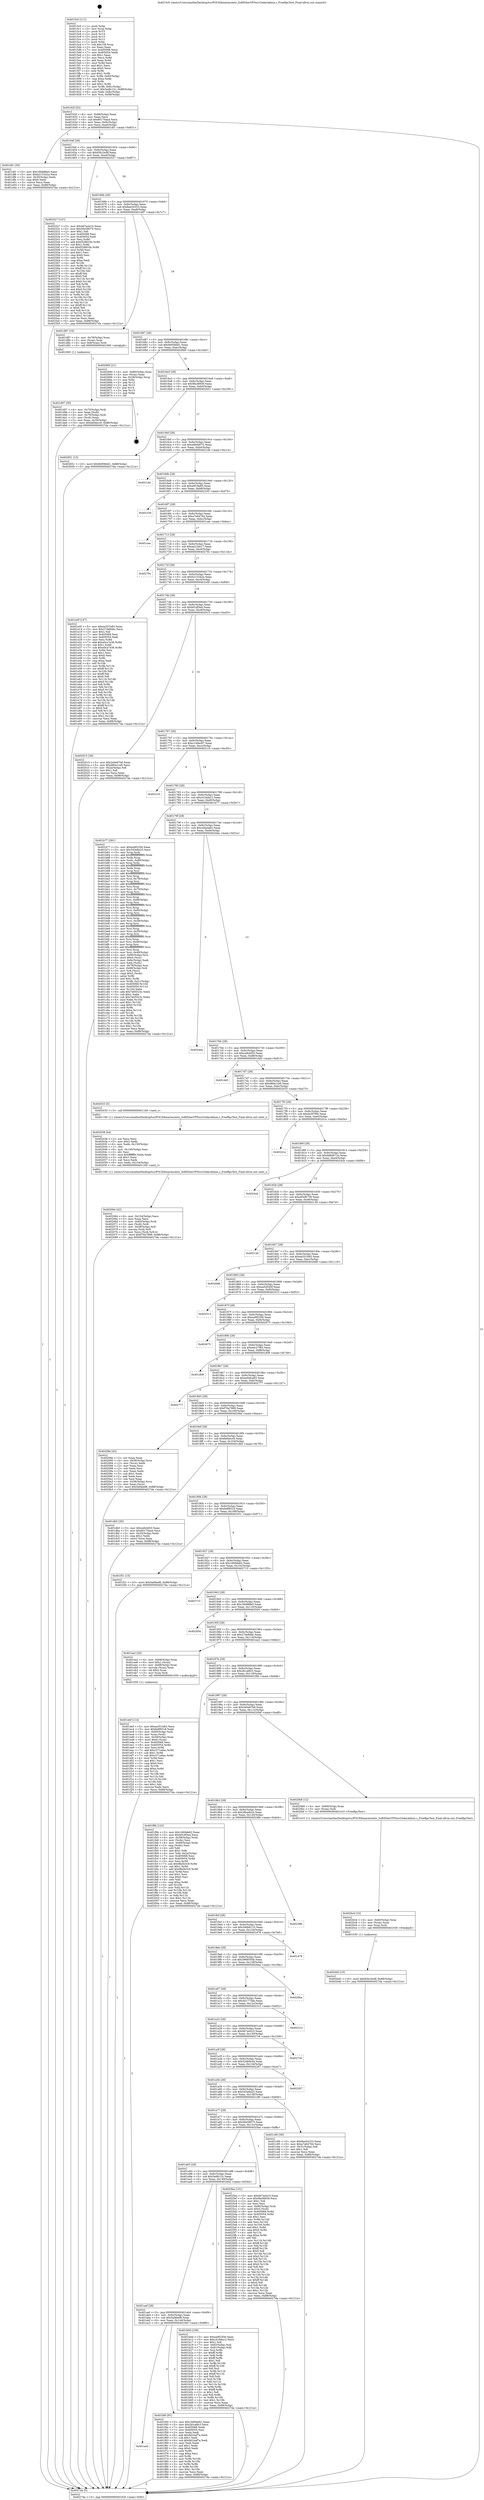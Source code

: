digraph "0x4015c0" {
  label = "0x4015c0 (/mnt/c/Users/mathe/Desktop/tcc/POCII/binaries/extr_SoftEtherVPNsrcCedarAdmin.c_FreeRpcTest_Final-ollvm.out::main(0))"
  labelloc = "t"
  node[shape=record]

  Entry [label="",width=0.3,height=0.3,shape=circle,fillcolor=black,style=filled]
  "0x40162f" [label="{
     0x40162f [32]\l
     | [instrs]\l
     &nbsp;&nbsp;0x40162f \<+6\>: mov -0x88(%rbp),%eax\l
     &nbsp;&nbsp;0x401635 \<+2\>: mov %eax,%ecx\l
     &nbsp;&nbsp;0x401637 \<+6\>: sub $0x80170aa4,%ecx\l
     &nbsp;&nbsp;0x40163d \<+6\>: mov %eax,-0x9c(%rbp)\l
     &nbsp;&nbsp;0x401643 \<+6\>: mov %ecx,-0xa0(%rbp)\l
     &nbsp;&nbsp;0x401649 \<+6\>: je 0000000000401df1 \<main+0x831\>\l
  }"]
  "0x401df1" [label="{
     0x401df1 [30]\l
     | [instrs]\l
     &nbsp;&nbsp;0x401df1 \<+5\>: mov $0x16b988e5,%eax\l
     &nbsp;&nbsp;0x401df6 \<+5\>: mov $0xb215342a,%ecx\l
     &nbsp;&nbsp;0x401dfb \<+3\>: mov -0x30(%rbp),%edx\l
     &nbsp;&nbsp;0x401dfe \<+3\>: cmp $0x0,%edx\l
     &nbsp;&nbsp;0x401e01 \<+3\>: cmove %ecx,%eax\l
     &nbsp;&nbsp;0x401e04 \<+6\>: mov %eax,-0x88(%rbp)\l
     &nbsp;&nbsp;0x401e0a \<+5\>: jmp 00000000004027da \<main+0x121a\>\l
  }"]
  "0x40164f" [label="{
     0x40164f [28]\l
     | [instrs]\l
     &nbsp;&nbsp;0x40164f \<+5\>: jmp 0000000000401654 \<main+0x94\>\l
     &nbsp;&nbsp;0x401654 \<+6\>: mov -0x9c(%rbp),%eax\l
     &nbsp;&nbsp;0x40165a \<+5\>: sub $0x83b1bc8f,%eax\l
     &nbsp;&nbsp;0x40165f \<+6\>: mov %eax,-0xa4(%rbp)\l
     &nbsp;&nbsp;0x401665 \<+6\>: je 0000000000402527 \<main+0xf67\>\l
  }"]
  Exit [label="",width=0.3,height=0.3,shape=circle,fillcolor=black,style=filled,peripheries=2]
  "0x402527" [label="{
     0x402527 [147]\l
     | [instrs]\l
     &nbsp;&nbsp;0x402527 \<+5\>: mov $0x467a4410,%eax\l
     &nbsp;&nbsp;0x40252c \<+5\>: mov $0x56e58075,%ecx\l
     &nbsp;&nbsp;0x402531 \<+2\>: mov $0x1,%dl\l
     &nbsp;&nbsp;0x402533 \<+7\>: mov 0x405068,%esi\l
     &nbsp;&nbsp;0x40253a \<+7\>: mov 0x405054,%edi\l
     &nbsp;&nbsp;0x402541 \<+3\>: mov %esi,%r8d\l
     &nbsp;&nbsp;0x402544 \<+7\>: add $0xf328833b,%r8d\l
     &nbsp;&nbsp;0x40254b \<+4\>: sub $0x1,%r8d\l
     &nbsp;&nbsp;0x40254f \<+7\>: sub $0xf328833b,%r8d\l
     &nbsp;&nbsp;0x402556 \<+4\>: imul %r8d,%esi\l
     &nbsp;&nbsp;0x40255a \<+3\>: and $0x1,%esi\l
     &nbsp;&nbsp;0x40255d \<+3\>: cmp $0x0,%esi\l
     &nbsp;&nbsp;0x402560 \<+4\>: sete %r9b\l
     &nbsp;&nbsp;0x402564 \<+3\>: cmp $0xa,%edi\l
     &nbsp;&nbsp;0x402567 \<+4\>: setl %r10b\l
     &nbsp;&nbsp;0x40256b \<+3\>: mov %r9b,%r11b\l
     &nbsp;&nbsp;0x40256e \<+4\>: xor $0xff,%r11b\l
     &nbsp;&nbsp;0x402572 \<+3\>: mov %r10b,%bl\l
     &nbsp;&nbsp;0x402575 \<+3\>: xor $0xff,%bl\l
     &nbsp;&nbsp;0x402578 \<+3\>: xor $0x0,%dl\l
     &nbsp;&nbsp;0x40257b \<+3\>: mov %r11b,%r14b\l
     &nbsp;&nbsp;0x40257e \<+4\>: and $0x0,%r14b\l
     &nbsp;&nbsp;0x402582 \<+3\>: and %dl,%r9b\l
     &nbsp;&nbsp;0x402585 \<+3\>: mov %bl,%r15b\l
     &nbsp;&nbsp;0x402588 \<+4\>: and $0x0,%r15b\l
     &nbsp;&nbsp;0x40258c \<+3\>: and %dl,%r10b\l
     &nbsp;&nbsp;0x40258f \<+3\>: or %r9b,%r14b\l
     &nbsp;&nbsp;0x402592 \<+3\>: or %r10b,%r15b\l
     &nbsp;&nbsp;0x402595 \<+3\>: xor %r15b,%r14b\l
     &nbsp;&nbsp;0x402598 \<+3\>: or %bl,%r11b\l
     &nbsp;&nbsp;0x40259b \<+4\>: xor $0xff,%r11b\l
     &nbsp;&nbsp;0x40259f \<+3\>: or $0x0,%dl\l
     &nbsp;&nbsp;0x4025a2 \<+3\>: and %dl,%r11b\l
     &nbsp;&nbsp;0x4025a5 \<+3\>: or %r11b,%r14b\l
     &nbsp;&nbsp;0x4025a8 \<+4\>: test $0x1,%r14b\l
     &nbsp;&nbsp;0x4025ac \<+3\>: cmovne %ecx,%eax\l
     &nbsp;&nbsp;0x4025af \<+6\>: mov %eax,-0x88(%rbp)\l
     &nbsp;&nbsp;0x4025b5 \<+5\>: jmp 00000000004027da \<main+0x121a\>\l
  }"]
  "0x40166b" [label="{
     0x40166b [28]\l
     | [instrs]\l
     &nbsp;&nbsp;0x40166b \<+5\>: jmp 0000000000401670 \<main+0xb0\>\l
     &nbsp;&nbsp;0x401670 \<+6\>: mov -0x9c(%rbp),%eax\l
     &nbsp;&nbsp;0x401676 \<+5\>: sub $0x8ae54333,%eax\l
     &nbsp;&nbsp;0x40167b \<+6\>: mov %eax,-0xa8(%rbp)\l
     &nbsp;&nbsp;0x401681 \<+6\>: je 0000000000401d87 \<main+0x7c7\>\l
  }"]
  "0x4020d3" [label="{
     0x4020d3 [15]\l
     | [instrs]\l
     &nbsp;&nbsp;0x4020d3 \<+10\>: movl $0x83b1bc8f,-0x88(%rbp)\l
     &nbsp;&nbsp;0x4020dd \<+5\>: jmp 00000000004027da \<main+0x121a\>\l
  }"]
  "0x401d87" [label="{
     0x401d87 [16]\l
     | [instrs]\l
     &nbsp;&nbsp;0x401d87 \<+4\>: mov -0x78(%rbp),%rax\l
     &nbsp;&nbsp;0x401d8b \<+3\>: mov (%rax),%rax\l
     &nbsp;&nbsp;0x401d8e \<+4\>: mov 0x8(%rax),%rdi\l
     &nbsp;&nbsp;0x401d92 \<+5\>: call 0000000000401060 \<atoi@plt\>\l
     | [calls]\l
     &nbsp;&nbsp;0x401060 \{1\} (unknown)\l
  }"]
  "0x401687" [label="{
     0x401687 [28]\l
     | [instrs]\l
     &nbsp;&nbsp;0x401687 \<+5\>: jmp 000000000040168c \<main+0xcc\>\l
     &nbsp;&nbsp;0x40168c \<+6\>: mov -0x9c(%rbp),%eax\l
     &nbsp;&nbsp;0x401692 \<+5\>: sub $0x9e958dd1,%eax\l
     &nbsp;&nbsp;0x401697 \<+6\>: mov %eax,-0xac(%rbp)\l
     &nbsp;&nbsp;0x40169d \<+6\>: je 0000000000402660 \<main+0x10a0\>\l
  }"]
  "0x4020c4" [label="{
     0x4020c4 [15]\l
     | [instrs]\l
     &nbsp;&nbsp;0x4020c4 \<+4\>: mov -0x60(%rbp),%rax\l
     &nbsp;&nbsp;0x4020c8 \<+3\>: mov (%rax),%rax\l
     &nbsp;&nbsp;0x4020cb \<+3\>: mov %rax,%rdi\l
     &nbsp;&nbsp;0x4020ce \<+5\>: call 0000000000401030 \<free@plt\>\l
     | [calls]\l
     &nbsp;&nbsp;0x401030 \{1\} (unknown)\l
  }"]
  "0x402660" [label="{
     0x402660 [21]\l
     | [instrs]\l
     &nbsp;&nbsp;0x402660 \<+4\>: mov -0x80(%rbp),%rax\l
     &nbsp;&nbsp;0x402664 \<+2\>: mov (%rax),%eax\l
     &nbsp;&nbsp;0x402666 \<+4\>: lea -0x28(%rbp),%rsp\l
     &nbsp;&nbsp;0x40266a \<+1\>: pop %rbx\l
     &nbsp;&nbsp;0x40266b \<+2\>: pop %r12\l
     &nbsp;&nbsp;0x40266d \<+2\>: pop %r13\l
     &nbsp;&nbsp;0x40266f \<+2\>: pop %r14\l
     &nbsp;&nbsp;0x402671 \<+2\>: pop %r15\l
     &nbsp;&nbsp;0x402673 \<+1\>: pop %rbp\l
     &nbsp;&nbsp;0x402674 \<+1\>: ret\l
  }"]
  "0x4016a3" [label="{
     0x4016a3 [28]\l
     | [instrs]\l
     &nbsp;&nbsp;0x4016a3 \<+5\>: jmp 00000000004016a8 \<main+0xe8\>\l
     &nbsp;&nbsp;0x4016a8 \<+6\>: mov -0x9c(%rbp),%eax\l
     &nbsp;&nbsp;0x4016ae \<+5\>: sub $0x9fa38939,%eax\l
     &nbsp;&nbsp;0x4016b3 \<+6\>: mov %eax,-0xb0(%rbp)\l
     &nbsp;&nbsp;0x4016b9 \<+6\>: je 0000000000402651 \<main+0x1091\>\l
  }"]
  "0x402064" [label="{
     0x402064 [42]\l
     | [instrs]\l
     &nbsp;&nbsp;0x402064 \<+6\>: mov -0x154(%rbp),%ecx\l
     &nbsp;&nbsp;0x40206a \<+3\>: imul %eax,%ecx\l
     &nbsp;&nbsp;0x40206d \<+4\>: mov -0x60(%rbp),%rdi\l
     &nbsp;&nbsp;0x402071 \<+3\>: mov (%rdi),%rdi\l
     &nbsp;&nbsp;0x402074 \<+4\>: mov -0x58(%rbp),%r8\l
     &nbsp;&nbsp;0x402078 \<+3\>: movslq (%r8),%r8\l
     &nbsp;&nbsp;0x40207b \<+4\>: mov %ecx,(%rdi,%r8,4)\l
     &nbsp;&nbsp;0x40207f \<+10\>: movl $0xf76a7999,-0x88(%rbp)\l
     &nbsp;&nbsp;0x402089 \<+5\>: jmp 00000000004027da \<main+0x121a\>\l
  }"]
  "0x402651" [label="{
     0x402651 [15]\l
     | [instrs]\l
     &nbsp;&nbsp;0x402651 \<+10\>: movl $0x9e958dd1,-0x88(%rbp)\l
     &nbsp;&nbsp;0x40265b \<+5\>: jmp 00000000004027da \<main+0x121a\>\l
  }"]
  "0x4016bf" [label="{
     0x4016bf [28]\l
     | [instrs]\l
     &nbsp;&nbsp;0x4016bf \<+5\>: jmp 00000000004016c4 \<main+0x104\>\l
     &nbsp;&nbsp;0x4016c4 \<+6\>: mov -0x9c(%rbp),%eax\l
     &nbsp;&nbsp;0x4016ca \<+5\>: sub $0xa6b6d075,%eax\l
     &nbsp;&nbsp;0x4016cf \<+6\>: mov %eax,-0xb4(%rbp)\l
     &nbsp;&nbsp;0x4016d5 \<+6\>: je 00000000004021d4 \<main+0xc14\>\l
  }"]
  "0x402038" [label="{
     0x402038 [44]\l
     | [instrs]\l
     &nbsp;&nbsp;0x402038 \<+2\>: xor %ecx,%ecx\l
     &nbsp;&nbsp;0x40203a \<+5\>: mov $0x2,%edx\l
     &nbsp;&nbsp;0x40203f \<+6\>: mov %edx,-0x150(%rbp)\l
     &nbsp;&nbsp;0x402045 \<+1\>: cltd\l
     &nbsp;&nbsp;0x402046 \<+6\>: mov -0x150(%rbp),%esi\l
     &nbsp;&nbsp;0x40204c \<+2\>: idiv %esi\l
     &nbsp;&nbsp;0x40204e \<+6\>: imul $0xfffffffe,%edx,%edx\l
     &nbsp;&nbsp;0x402054 \<+3\>: sub $0x1,%ecx\l
     &nbsp;&nbsp;0x402057 \<+2\>: sub %ecx,%edx\l
     &nbsp;&nbsp;0x402059 \<+6\>: mov %edx,-0x154(%rbp)\l
     &nbsp;&nbsp;0x40205f \<+5\>: call 0000000000401160 \<next_i\>\l
     | [calls]\l
     &nbsp;&nbsp;0x401160 \{1\} (/mnt/c/Users/mathe/Desktop/tcc/POCII/binaries/extr_SoftEtherVPNsrcCedarAdmin.c_FreeRpcTest_Final-ollvm.out::next_i)\l
  }"]
  "0x4021d4" [label="{
     0x4021d4\l
  }", style=dashed]
  "0x4016db" [label="{
     0x4016db [28]\l
     | [instrs]\l
     &nbsp;&nbsp;0x4016db \<+5\>: jmp 00000000004016e0 \<main+0x120\>\l
     &nbsp;&nbsp;0x4016e0 \<+6\>: mov -0x9c(%rbp),%eax\l
     &nbsp;&nbsp;0x4016e6 \<+5\>: sub $0xa6f18a85,%eax\l
     &nbsp;&nbsp;0x4016eb \<+6\>: mov %eax,-0xb8(%rbp)\l
     &nbsp;&nbsp;0x4016f1 \<+6\>: je 0000000000402330 \<main+0xd70\>\l
  }"]
  "0x401acb" [label="{
     0x401acb\l
  }", style=dashed]
  "0x402330" [label="{
     0x402330\l
  }", style=dashed]
  "0x4016f7" [label="{
     0x4016f7 [28]\l
     | [instrs]\l
     &nbsp;&nbsp;0x4016f7 \<+5\>: jmp 00000000004016fc \<main+0x13c\>\l
     &nbsp;&nbsp;0x4016fc \<+6\>: mov -0x9c(%rbp),%eax\l
     &nbsp;&nbsp;0x401702 \<+5\>: sub $0xa7e64764,%eax\l
     &nbsp;&nbsp;0x401707 \<+6\>: mov %eax,-0xbc(%rbp)\l
     &nbsp;&nbsp;0x40170d \<+6\>: je 0000000000401cae \<main+0x6ee\>\l
  }"]
  "0x401f40" [label="{
     0x401f40 [91]\l
     | [instrs]\l
     &nbsp;&nbsp;0x401f40 \<+5\>: mov $0x1669de62,%eax\l
     &nbsp;&nbsp;0x401f45 \<+5\>: mov $0x281a6fc3,%ecx\l
     &nbsp;&nbsp;0x401f4a \<+7\>: mov 0x405068,%edx\l
     &nbsp;&nbsp;0x401f51 \<+7\>: mov 0x405054,%esi\l
     &nbsp;&nbsp;0x401f58 \<+2\>: mov %edx,%edi\l
     &nbsp;&nbsp;0x401f5a \<+6\>: add $0x8d1baf7a,%edi\l
     &nbsp;&nbsp;0x401f60 \<+3\>: sub $0x1,%edi\l
     &nbsp;&nbsp;0x401f63 \<+6\>: sub $0x8d1baf7a,%edi\l
     &nbsp;&nbsp;0x401f69 \<+3\>: imul %edi,%edx\l
     &nbsp;&nbsp;0x401f6c \<+3\>: and $0x1,%edx\l
     &nbsp;&nbsp;0x401f6f \<+3\>: cmp $0x0,%edx\l
     &nbsp;&nbsp;0x401f72 \<+4\>: sete %r8b\l
     &nbsp;&nbsp;0x401f76 \<+3\>: cmp $0xa,%esi\l
     &nbsp;&nbsp;0x401f79 \<+4\>: setl %r9b\l
     &nbsp;&nbsp;0x401f7d \<+3\>: mov %r8b,%r10b\l
     &nbsp;&nbsp;0x401f80 \<+3\>: and %r9b,%r10b\l
     &nbsp;&nbsp;0x401f83 \<+3\>: xor %r9b,%r8b\l
     &nbsp;&nbsp;0x401f86 \<+3\>: or %r8b,%r10b\l
     &nbsp;&nbsp;0x401f89 \<+4\>: test $0x1,%r10b\l
     &nbsp;&nbsp;0x401f8d \<+3\>: cmovne %ecx,%eax\l
     &nbsp;&nbsp;0x401f90 \<+6\>: mov %eax,-0x88(%rbp)\l
     &nbsp;&nbsp;0x401f96 \<+5\>: jmp 00000000004027da \<main+0x121a\>\l
  }"]
  "0x401cae" [label="{
     0x401cae\l
  }", style=dashed]
  "0x401713" [label="{
     0x401713 [28]\l
     | [instrs]\l
     &nbsp;&nbsp;0x401713 \<+5\>: jmp 0000000000401718 \<main+0x158\>\l
     &nbsp;&nbsp;0x401718 \<+6\>: mov -0x9c(%rbp),%eax\l
     &nbsp;&nbsp;0x40171e \<+5\>: sub $0xaa21bb17,%eax\l
     &nbsp;&nbsp;0x401723 \<+6\>: mov %eax,-0xc0(%rbp)\l
     &nbsp;&nbsp;0x401729 \<+6\>: je 000000000040279c \<main+0x11dc\>\l
  }"]
  "0x401ebf" [label="{
     0x401ebf [114]\l
     | [instrs]\l
     &nbsp;&nbsp;0x401ebf \<+5\>: mov $0xea351b83,%ecx\l
     &nbsp;&nbsp;0x401ec4 \<+5\>: mov $0xfa9f9318,%edx\l
     &nbsp;&nbsp;0x401ec9 \<+4\>: mov -0x60(%rbp),%rdi\l
     &nbsp;&nbsp;0x401ecd \<+3\>: mov %rax,(%rdi)\l
     &nbsp;&nbsp;0x401ed0 \<+4\>: mov -0x58(%rbp),%rax\l
     &nbsp;&nbsp;0x401ed4 \<+6\>: movl $0x0,(%rax)\l
     &nbsp;&nbsp;0x401eda \<+7\>: mov 0x405068,%esi\l
     &nbsp;&nbsp;0x401ee1 \<+8\>: mov 0x405054,%r8d\l
     &nbsp;&nbsp;0x401ee9 \<+3\>: mov %esi,%r9d\l
     &nbsp;&nbsp;0x401eec \<+7\>: add $0xc371a6ac,%r9d\l
     &nbsp;&nbsp;0x401ef3 \<+4\>: sub $0x1,%r9d\l
     &nbsp;&nbsp;0x401ef7 \<+7\>: sub $0xc371a6ac,%r9d\l
     &nbsp;&nbsp;0x401efe \<+4\>: imul %r9d,%esi\l
     &nbsp;&nbsp;0x401f02 \<+3\>: and $0x1,%esi\l
     &nbsp;&nbsp;0x401f05 \<+3\>: cmp $0x0,%esi\l
     &nbsp;&nbsp;0x401f08 \<+4\>: sete %r10b\l
     &nbsp;&nbsp;0x401f0c \<+4\>: cmp $0xa,%r8d\l
     &nbsp;&nbsp;0x401f10 \<+4\>: setl %r11b\l
     &nbsp;&nbsp;0x401f14 \<+3\>: mov %r10b,%bl\l
     &nbsp;&nbsp;0x401f17 \<+3\>: and %r11b,%bl\l
     &nbsp;&nbsp;0x401f1a \<+3\>: xor %r11b,%r10b\l
     &nbsp;&nbsp;0x401f1d \<+3\>: or %r10b,%bl\l
     &nbsp;&nbsp;0x401f20 \<+3\>: test $0x1,%bl\l
     &nbsp;&nbsp;0x401f23 \<+3\>: cmovne %edx,%ecx\l
     &nbsp;&nbsp;0x401f26 \<+6\>: mov %ecx,-0x88(%rbp)\l
     &nbsp;&nbsp;0x401f2c \<+5\>: jmp 00000000004027da \<main+0x121a\>\l
  }"]
  "0x40279c" [label="{
     0x40279c\l
  }", style=dashed]
  "0x40172f" [label="{
     0x40172f [28]\l
     | [instrs]\l
     &nbsp;&nbsp;0x40172f \<+5\>: jmp 0000000000401734 \<main+0x174\>\l
     &nbsp;&nbsp;0x401734 \<+6\>: mov -0x9c(%rbp),%eax\l
     &nbsp;&nbsp;0x40173a \<+5\>: sub $0xb215342a,%eax\l
     &nbsp;&nbsp;0x40173f \<+6\>: mov %eax,-0xc4(%rbp)\l
     &nbsp;&nbsp;0x401745 \<+6\>: je 0000000000401e0f \<main+0x84f\>\l
  }"]
  "0x401d97" [label="{
     0x401d97 [30]\l
     | [instrs]\l
     &nbsp;&nbsp;0x401d97 \<+4\>: mov -0x70(%rbp),%rdi\l
     &nbsp;&nbsp;0x401d9b \<+2\>: mov %eax,(%rdi)\l
     &nbsp;&nbsp;0x401d9d \<+4\>: mov -0x70(%rbp),%rdi\l
     &nbsp;&nbsp;0x401da1 \<+2\>: mov (%rdi),%eax\l
     &nbsp;&nbsp;0x401da3 \<+3\>: mov %eax,-0x30(%rbp)\l
     &nbsp;&nbsp;0x401da6 \<+10\>: movl $0xfa0becc9,-0x88(%rbp)\l
     &nbsp;&nbsp;0x401db0 \<+5\>: jmp 00000000004027da \<main+0x121a\>\l
  }"]
  "0x401e0f" [label="{
     0x401e0f [147]\l
     | [instrs]\l
     &nbsp;&nbsp;0x401e0f \<+5\>: mov $0xea351b83,%eax\l
     &nbsp;&nbsp;0x401e14 \<+5\>: mov $0x27de8ddc,%ecx\l
     &nbsp;&nbsp;0x401e19 \<+2\>: mov $0x1,%dl\l
     &nbsp;&nbsp;0x401e1b \<+7\>: mov 0x405068,%esi\l
     &nbsp;&nbsp;0x401e22 \<+7\>: mov 0x405054,%edi\l
     &nbsp;&nbsp;0x401e29 \<+3\>: mov %esi,%r8d\l
     &nbsp;&nbsp;0x401e2c \<+7\>: add $0xe0ca7e36,%r8d\l
     &nbsp;&nbsp;0x401e33 \<+4\>: sub $0x1,%r8d\l
     &nbsp;&nbsp;0x401e37 \<+7\>: sub $0xe0ca7e36,%r8d\l
     &nbsp;&nbsp;0x401e3e \<+4\>: imul %r8d,%esi\l
     &nbsp;&nbsp;0x401e42 \<+3\>: and $0x1,%esi\l
     &nbsp;&nbsp;0x401e45 \<+3\>: cmp $0x0,%esi\l
     &nbsp;&nbsp;0x401e48 \<+4\>: sete %r9b\l
     &nbsp;&nbsp;0x401e4c \<+3\>: cmp $0xa,%edi\l
     &nbsp;&nbsp;0x401e4f \<+4\>: setl %r10b\l
     &nbsp;&nbsp;0x401e53 \<+3\>: mov %r9b,%r11b\l
     &nbsp;&nbsp;0x401e56 \<+4\>: xor $0xff,%r11b\l
     &nbsp;&nbsp;0x401e5a \<+3\>: mov %r10b,%bl\l
     &nbsp;&nbsp;0x401e5d \<+3\>: xor $0xff,%bl\l
     &nbsp;&nbsp;0x401e60 \<+3\>: xor $0x0,%dl\l
     &nbsp;&nbsp;0x401e63 \<+3\>: mov %r11b,%r14b\l
     &nbsp;&nbsp;0x401e66 \<+4\>: and $0x0,%r14b\l
     &nbsp;&nbsp;0x401e6a \<+3\>: and %dl,%r9b\l
     &nbsp;&nbsp;0x401e6d \<+3\>: mov %bl,%r15b\l
     &nbsp;&nbsp;0x401e70 \<+4\>: and $0x0,%r15b\l
     &nbsp;&nbsp;0x401e74 \<+3\>: and %dl,%r10b\l
     &nbsp;&nbsp;0x401e77 \<+3\>: or %r9b,%r14b\l
     &nbsp;&nbsp;0x401e7a \<+3\>: or %r10b,%r15b\l
     &nbsp;&nbsp;0x401e7d \<+3\>: xor %r15b,%r14b\l
     &nbsp;&nbsp;0x401e80 \<+3\>: or %bl,%r11b\l
     &nbsp;&nbsp;0x401e83 \<+4\>: xor $0xff,%r11b\l
     &nbsp;&nbsp;0x401e87 \<+3\>: or $0x0,%dl\l
     &nbsp;&nbsp;0x401e8a \<+3\>: and %dl,%r11b\l
     &nbsp;&nbsp;0x401e8d \<+3\>: or %r11b,%r14b\l
     &nbsp;&nbsp;0x401e90 \<+4\>: test $0x1,%r14b\l
     &nbsp;&nbsp;0x401e94 \<+3\>: cmovne %ecx,%eax\l
     &nbsp;&nbsp;0x401e97 \<+6\>: mov %eax,-0x88(%rbp)\l
     &nbsp;&nbsp;0x401e9d \<+5\>: jmp 00000000004027da \<main+0x121a\>\l
  }"]
  "0x40174b" [label="{
     0x40174b [28]\l
     | [instrs]\l
     &nbsp;&nbsp;0x40174b \<+5\>: jmp 0000000000401750 \<main+0x190\>\l
     &nbsp;&nbsp;0x401750 \<+6\>: mov -0x9c(%rbp),%eax\l
     &nbsp;&nbsp;0x401756 \<+5\>: sub $0xbf1df3e4,%eax\l
     &nbsp;&nbsp;0x40175b \<+6\>: mov %eax,-0xc8(%rbp)\l
     &nbsp;&nbsp;0x401761 \<+6\>: je 0000000000402015 \<main+0xa55\>\l
  }"]
  "0x4015c0" [label="{
     0x4015c0 [111]\l
     | [instrs]\l
     &nbsp;&nbsp;0x4015c0 \<+1\>: push %rbp\l
     &nbsp;&nbsp;0x4015c1 \<+3\>: mov %rsp,%rbp\l
     &nbsp;&nbsp;0x4015c4 \<+2\>: push %r15\l
     &nbsp;&nbsp;0x4015c6 \<+2\>: push %r14\l
     &nbsp;&nbsp;0x4015c8 \<+2\>: push %r13\l
     &nbsp;&nbsp;0x4015ca \<+2\>: push %r12\l
     &nbsp;&nbsp;0x4015cc \<+1\>: push %rbx\l
     &nbsp;&nbsp;0x4015cd \<+7\>: sub $0x158,%rsp\l
     &nbsp;&nbsp;0x4015d4 \<+2\>: xor %eax,%eax\l
     &nbsp;&nbsp;0x4015d6 \<+7\>: mov 0x405068,%ecx\l
     &nbsp;&nbsp;0x4015dd \<+7\>: mov 0x405054,%edx\l
     &nbsp;&nbsp;0x4015e4 \<+3\>: sub $0x1,%eax\l
     &nbsp;&nbsp;0x4015e7 \<+3\>: mov %ecx,%r8d\l
     &nbsp;&nbsp;0x4015ea \<+3\>: add %eax,%r8d\l
     &nbsp;&nbsp;0x4015ed \<+4\>: imul %r8d,%ecx\l
     &nbsp;&nbsp;0x4015f1 \<+3\>: and $0x1,%ecx\l
     &nbsp;&nbsp;0x4015f4 \<+3\>: cmp $0x0,%ecx\l
     &nbsp;&nbsp;0x4015f7 \<+4\>: sete %r9b\l
     &nbsp;&nbsp;0x4015fb \<+4\>: and $0x1,%r9b\l
     &nbsp;&nbsp;0x4015ff \<+7\>: mov %r9b,-0x82(%rbp)\l
     &nbsp;&nbsp;0x401606 \<+3\>: cmp $0xa,%edx\l
     &nbsp;&nbsp;0x401609 \<+4\>: setl %r9b\l
     &nbsp;&nbsp;0x40160d \<+4\>: and $0x1,%r9b\l
     &nbsp;&nbsp;0x401611 \<+7\>: mov %r9b,-0x81(%rbp)\l
     &nbsp;&nbsp;0x401618 \<+10\>: movl $0x5adfc12c,-0x88(%rbp)\l
     &nbsp;&nbsp;0x401622 \<+6\>: mov %edi,-0x8c(%rbp)\l
     &nbsp;&nbsp;0x401628 \<+7\>: mov %rsi,-0x98(%rbp)\l
  }"]
  "0x402015" [label="{
     0x402015 [30]\l
     | [instrs]\l
     &nbsp;&nbsp;0x402015 \<+5\>: mov $0x2e0e67b6,%eax\l
     &nbsp;&nbsp;0x40201a \<+5\>: mov $0xd80a1ce6,%ecx\l
     &nbsp;&nbsp;0x40201f \<+3\>: mov -0x2a(%rbp),%dl\l
     &nbsp;&nbsp;0x402022 \<+3\>: test $0x1,%dl\l
     &nbsp;&nbsp;0x402025 \<+3\>: cmovne %ecx,%eax\l
     &nbsp;&nbsp;0x402028 \<+6\>: mov %eax,-0x88(%rbp)\l
     &nbsp;&nbsp;0x40202e \<+5\>: jmp 00000000004027da \<main+0x121a\>\l
  }"]
  "0x401767" [label="{
     0x401767 [28]\l
     | [instrs]\l
     &nbsp;&nbsp;0x401767 \<+5\>: jmp 000000000040176c \<main+0x1ac\>\l
     &nbsp;&nbsp;0x40176c \<+6\>: mov -0x9c(%rbp),%eax\l
     &nbsp;&nbsp;0x401772 \<+5\>: sub $0xc149ec87,%eax\l
     &nbsp;&nbsp;0x401777 \<+6\>: mov %eax,-0xcc(%rbp)\l
     &nbsp;&nbsp;0x40177d \<+6\>: je 00000000004021c5 \<main+0xc05\>\l
  }"]
  "0x4027da" [label="{
     0x4027da [5]\l
     | [instrs]\l
     &nbsp;&nbsp;0x4027da \<+5\>: jmp 000000000040162f \<main+0x6f\>\l
  }"]
  "0x4021c5" [label="{
     0x4021c5\l
  }", style=dashed]
  "0x401783" [label="{
     0x401783 [28]\l
     | [instrs]\l
     &nbsp;&nbsp;0x401783 \<+5\>: jmp 0000000000401788 \<main+0x1c8\>\l
     &nbsp;&nbsp;0x401788 \<+6\>: mov -0x9c(%rbp),%eax\l
     &nbsp;&nbsp;0x40178e \<+5\>: sub $0xc416da12,%eax\l
     &nbsp;&nbsp;0x401793 \<+6\>: mov %eax,-0xd0(%rbp)\l
     &nbsp;&nbsp;0x401799 \<+6\>: je 0000000000401b77 \<main+0x5b7\>\l
  }"]
  "0x401aaf" [label="{
     0x401aaf [28]\l
     | [instrs]\l
     &nbsp;&nbsp;0x401aaf \<+5\>: jmp 0000000000401ab4 \<main+0x4f4\>\l
     &nbsp;&nbsp;0x401ab4 \<+6\>: mov -0x9c(%rbp),%eax\l
     &nbsp;&nbsp;0x401aba \<+5\>: sub $0x5af4bef8,%eax\l
     &nbsp;&nbsp;0x401abf \<+6\>: mov %eax,-0x144(%rbp)\l
     &nbsp;&nbsp;0x401ac5 \<+6\>: je 0000000000401f40 \<main+0x980\>\l
  }"]
  "0x401b77" [label="{
     0x401b77 [281]\l
     | [instrs]\l
     &nbsp;&nbsp;0x401b77 \<+5\>: mov $0xea9f2356,%eax\l
     &nbsp;&nbsp;0x401b7c \<+5\>: mov $0x543e6a23,%ecx\l
     &nbsp;&nbsp;0x401b81 \<+3\>: mov %rsp,%rdx\l
     &nbsp;&nbsp;0x401b84 \<+4\>: add $0xfffffffffffffff0,%rdx\l
     &nbsp;&nbsp;0x401b88 \<+3\>: mov %rdx,%rsp\l
     &nbsp;&nbsp;0x401b8b \<+4\>: mov %rdx,-0x80(%rbp)\l
     &nbsp;&nbsp;0x401b8f \<+3\>: mov %rsp,%rdx\l
     &nbsp;&nbsp;0x401b92 \<+4\>: add $0xfffffffffffffff0,%rdx\l
     &nbsp;&nbsp;0x401b96 \<+3\>: mov %rdx,%rsp\l
     &nbsp;&nbsp;0x401b99 \<+3\>: mov %rsp,%rsi\l
     &nbsp;&nbsp;0x401b9c \<+4\>: add $0xfffffffffffffff0,%rsi\l
     &nbsp;&nbsp;0x401ba0 \<+3\>: mov %rsi,%rsp\l
     &nbsp;&nbsp;0x401ba3 \<+4\>: mov %rsi,-0x78(%rbp)\l
     &nbsp;&nbsp;0x401ba7 \<+3\>: mov %rsp,%rsi\l
     &nbsp;&nbsp;0x401baa \<+4\>: add $0xfffffffffffffff0,%rsi\l
     &nbsp;&nbsp;0x401bae \<+3\>: mov %rsi,%rsp\l
     &nbsp;&nbsp;0x401bb1 \<+4\>: mov %rsi,-0x70(%rbp)\l
     &nbsp;&nbsp;0x401bb5 \<+3\>: mov %rsp,%rsi\l
     &nbsp;&nbsp;0x401bb8 \<+4\>: add $0xfffffffffffffff0,%rsi\l
     &nbsp;&nbsp;0x401bbc \<+3\>: mov %rsi,%rsp\l
     &nbsp;&nbsp;0x401bbf \<+4\>: mov %rsi,-0x68(%rbp)\l
     &nbsp;&nbsp;0x401bc3 \<+3\>: mov %rsp,%rsi\l
     &nbsp;&nbsp;0x401bc6 \<+4\>: add $0xfffffffffffffff0,%rsi\l
     &nbsp;&nbsp;0x401bca \<+3\>: mov %rsi,%rsp\l
     &nbsp;&nbsp;0x401bcd \<+4\>: mov %rsi,-0x60(%rbp)\l
     &nbsp;&nbsp;0x401bd1 \<+3\>: mov %rsp,%rsi\l
     &nbsp;&nbsp;0x401bd4 \<+4\>: add $0xfffffffffffffff0,%rsi\l
     &nbsp;&nbsp;0x401bd8 \<+3\>: mov %rsi,%rsp\l
     &nbsp;&nbsp;0x401bdb \<+4\>: mov %rsi,-0x58(%rbp)\l
     &nbsp;&nbsp;0x401bdf \<+3\>: mov %rsp,%rsi\l
     &nbsp;&nbsp;0x401be2 \<+4\>: add $0xfffffffffffffff0,%rsi\l
     &nbsp;&nbsp;0x401be6 \<+3\>: mov %rsi,%rsp\l
     &nbsp;&nbsp;0x401be9 \<+4\>: mov %rsi,-0x50(%rbp)\l
     &nbsp;&nbsp;0x401bed \<+3\>: mov %rsp,%rsi\l
     &nbsp;&nbsp;0x401bf0 \<+4\>: add $0xfffffffffffffff0,%rsi\l
     &nbsp;&nbsp;0x401bf4 \<+3\>: mov %rsi,%rsp\l
     &nbsp;&nbsp;0x401bf7 \<+4\>: mov %rsi,-0x48(%rbp)\l
     &nbsp;&nbsp;0x401bfb \<+3\>: mov %rsp,%rsi\l
     &nbsp;&nbsp;0x401bfe \<+4\>: add $0xfffffffffffffff0,%rsi\l
     &nbsp;&nbsp;0x401c02 \<+3\>: mov %rsi,%rsp\l
     &nbsp;&nbsp;0x401c05 \<+4\>: mov %rsi,-0x40(%rbp)\l
     &nbsp;&nbsp;0x401c09 \<+4\>: mov -0x80(%rbp),%rsi\l
     &nbsp;&nbsp;0x401c0d \<+6\>: movl $0x0,(%rsi)\l
     &nbsp;&nbsp;0x401c13 \<+6\>: mov -0x8c(%rbp),%edi\l
     &nbsp;&nbsp;0x401c19 \<+2\>: mov %edi,(%rdx)\l
     &nbsp;&nbsp;0x401c1b \<+4\>: mov -0x78(%rbp),%rsi\l
     &nbsp;&nbsp;0x401c1f \<+7\>: mov -0x98(%rbp),%r8\l
     &nbsp;&nbsp;0x401c26 \<+3\>: mov %r8,(%rsi)\l
     &nbsp;&nbsp;0x401c29 \<+3\>: cmpl $0x2,(%rdx)\l
     &nbsp;&nbsp;0x401c2c \<+4\>: setne %r9b\l
     &nbsp;&nbsp;0x401c30 \<+4\>: and $0x1,%r9b\l
     &nbsp;&nbsp;0x401c34 \<+4\>: mov %r9b,-0x31(%rbp)\l
     &nbsp;&nbsp;0x401c38 \<+8\>: mov 0x405068,%r10d\l
     &nbsp;&nbsp;0x401c40 \<+8\>: mov 0x405054,%r11d\l
     &nbsp;&nbsp;0x401c48 \<+3\>: mov %r10d,%ebx\l
     &nbsp;&nbsp;0x401c4b \<+6\>: add $0x7e05523c,%ebx\l
     &nbsp;&nbsp;0x401c51 \<+3\>: sub $0x1,%ebx\l
     &nbsp;&nbsp;0x401c54 \<+6\>: sub $0x7e05523c,%ebx\l
     &nbsp;&nbsp;0x401c5a \<+4\>: imul %ebx,%r10d\l
     &nbsp;&nbsp;0x401c5e \<+4\>: and $0x1,%r10d\l
     &nbsp;&nbsp;0x401c62 \<+4\>: cmp $0x0,%r10d\l
     &nbsp;&nbsp;0x401c66 \<+4\>: sete %r9b\l
     &nbsp;&nbsp;0x401c6a \<+4\>: cmp $0xa,%r11d\l
     &nbsp;&nbsp;0x401c6e \<+4\>: setl %r14b\l
     &nbsp;&nbsp;0x401c72 \<+3\>: mov %r9b,%r15b\l
     &nbsp;&nbsp;0x401c75 \<+3\>: and %r14b,%r15b\l
     &nbsp;&nbsp;0x401c78 \<+3\>: xor %r14b,%r9b\l
     &nbsp;&nbsp;0x401c7b \<+3\>: or %r9b,%r15b\l
     &nbsp;&nbsp;0x401c7e \<+4\>: test $0x1,%r15b\l
     &nbsp;&nbsp;0x401c82 \<+3\>: cmovne %ecx,%eax\l
     &nbsp;&nbsp;0x401c85 \<+6\>: mov %eax,-0x88(%rbp)\l
     &nbsp;&nbsp;0x401c8b \<+5\>: jmp 00000000004027da \<main+0x121a\>\l
  }"]
  "0x40179f" [label="{
     0x40179f [28]\l
     | [instrs]\l
     &nbsp;&nbsp;0x40179f \<+5\>: jmp 00000000004017a4 \<main+0x1e4\>\l
     &nbsp;&nbsp;0x4017a4 \<+6\>: mov -0x9c(%rbp),%eax\l
     &nbsp;&nbsp;0x4017aa \<+5\>: sub $0xcd4a4a0c,%eax\l
     &nbsp;&nbsp;0x4017af \<+6\>: mov %eax,-0xd4(%rbp)\l
     &nbsp;&nbsp;0x4017b5 \<+6\>: je 00000000004024da \<main+0xf1a\>\l
  }"]
  "0x401b0d" [label="{
     0x401b0d [106]\l
     | [instrs]\l
     &nbsp;&nbsp;0x401b0d \<+5\>: mov $0xea9f2356,%eax\l
     &nbsp;&nbsp;0x401b12 \<+5\>: mov $0xc416da12,%ecx\l
     &nbsp;&nbsp;0x401b17 \<+2\>: mov $0x1,%dl\l
     &nbsp;&nbsp;0x401b19 \<+7\>: mov -0x82(%rbp),%sil\l
     &nbsp;&nbsp;0x401b20 \<+7\>: mov -0x81(%rbp),%dil\l
     &nbsp;&nbsp;0x401b27 \<+3\>: mov %sil,%r8b\l
     &nbsp;&nbsp;0x401b2a \<+4\>: xor $0xff,%r8b\l
     &nbsp;&nbsp;0x401b2e \<+3\>: mov %dil,%r9b\l
     &nbsp;&nbsp;0x401b31 \<+4\>: xor $0xff,%r9b\l
     &nbsp;&nbsp;0x401b35 \<+3\>: xor $0x1,%dl\l
     &nbsp;&nbsp;0x401b38 \<+3\>: mov %r8b,%r10b\l
     &nbsp;&nbsp;0x401b3b \<+4\>: and $0xff,%r10b\l
     &nbsp;&nbsp;0x401b3f \<+3\>: and %dl,%sil\l
     &nbsp;&nbsp;0x401b42 \<+3\>: mov %r9b,%r11b\l
     &nbsp;&nbsp;0x401b45 \<+4\>: and $0xff,%r11b\l
     &nbsp;&nbsp;0x401b49 \<+3\>: and %dl,%dil\l
     &nbsp;&nbsp;0x401b4c \<+3\>: or %sil,%r10b\l
     &nbsp;&nbsp;0x401b4f \<+3\>: or %dil,%r11b\l
     &nbsp;&nbsp;0x401b52 \<+3\>: xor %r11b,%r10b\l
     &nbsp;&nbsp;0x401b55 \<+3\>: or %r9b,%r8b\l
     &nbsp;&nbsp;0x401b58 \<+4\>: xor $0xff,%r8b\l
     &nbsp;&nbsp;0x401b5c \<+3\>: or $0x1,%dl\l
     &nbsp;&nbsp;0x401b5f \<+3\>: and %dl,%r8b\l
     &nbsp;&nbsp;0x401b62 \<+3\>: or %r8b,%r10b\l
     &nbsp;&nbsp;0x401b65 \<+4\>: test $0x1,%r10b\l
     &nbsp;&nbsp;0x401b69 \<+3\>: cmovne %ecx,%eax\l
     &nbsp;&nbsp;0x401b6c \<+6\>: mov %eax,-0x88(%rbp)\l
     &nbsp;&nbsp;0x401b72 \<+5\>: jmp 00000000004027da \<main+0x121a\>\l
  }"]
  "0x4024da" [label="{
     0x4024da\l
  }", style=dashed]
  "0x4017bb" [label="{
     0x4017bb [28]\l
     | [instrs]\l
     &nbsp;&nbsp;0x4017bb \<+5\>: jmp 00000000004017c0 \<main+0x200\>\l
     &nbsp;&nbsp;0x4017c0 \<+6\>: mov -0x9c(%rbp),%eax\l
     &nbsp;&nbsp;0x4017c6 \<+5\>: sub $0xce6cbf20,%eax\l
     &nbsp;&nbsp;0x4017cb \<+6\>: mov %eax,-0xd8(%rbp)\l
     &nbsp;&nbsp;0x4017d1 \<+6\>: je 0000000000401dd3 \<main+0x813\>\l
  }"]
  "0x401a93" [label="{
     0x401a93 [28]\l
     | [instrs]\l
     &nbsp;&nbsp;0x401a93 \<+5\>: jmp 0000000000401a98 \<main+0x4d8\>\l
     &nbsp;&nbsp;0x401a98 \<+6\>: mov -0x9c(%rbp),%eax\l
     &nbsp;&nbsp;0x401a9e \<+5\>: sub $0x5adfc12c,%eax\l
     &nbsp;&nbsp;0x401aa3 \<+6\>: mov %eax,-0x140(%rbp)\l
     &nbsp;&nbsp;0x401aa9 \<+6\>: je 0000000000401b0d \<main+0x54d\>\l
  }"]
  "0x401dd3" [label="{
     0x401dd3\l
  }", style=dashed]
  "0x4017d7" [label="{
     0x4017d7 [28]\l
     | [instrs]\l
     &nbsp;&nbsp;0x4017d7 \<+5\>: jmp 00000000004017dc \<main+0x21c\>\l
     &nbsp;&nbsp;0x4017dc \<+6\>: mov -0x9c(%rbp),%eax\l
     &nbsp;&nbsp;0x4017e2 \<+5\>: sub $0xd80a1ce6,%eax\l
     &nbsp;&nbsp;0x4017e7 \<+6\>: mov %eax,-0xdc(%rbp)\l
     &nbsp;&nbsp;0x4017ed \<+6\>: je 0000000000402033 \<main+0xa73\>\l
  }"]
  "0x4025ba" [label="{
     0x4025ba [151]\l
     | [instrs]\l
     &nbsp;&nbsp;0x4025ba \<+5\>: mov $0x467a4410,%eax\l
     &nbsp;&nbsp;0x4025bf \<+5\>: mov $0x9fa38939,%ecx\l
     &nbsp;&nbsp;0x4025c4 \<+2\>: mov $0x1,%dl\l
     &nbsp;&nbsp;0x4025c6 \<+2\>: xor %esi,%esi\l
     &nbsp;&nbsp;0x4025c8 \<+4\>: mov -0x80(%rbp),%rdi\l
     &nbsp;&nbsp;0x4025cc \<+6\>: movl $0x0,(%rdi)\l
     &nbsp;&nbsp;0x4025d2 \<+8\>: mov 0x405068,%r8d\l
     &nbsp;&nbsp;0x4025da \<+8\>: mov 0x405054,%r9d\l
     &nbsp;&nbsp;0x4025e2 \<+3\>: sub $0x1,%esi\l
     &nbsp;&nbsp;0x4025e5 \<+3\>: mov %r8d,%r10d\l
     &nbsp;&nbsp;0x4025e8 \<+3\>: add %esi,%r10d\l
     &nbsp;&nbsp;0x4025eb \<+4\>: imul %r10d,%r8d\l
     &nbsp;&nbsp;0x4025ef \<+4\>: and $0x1,%r8d\l
     &nbsp;&nbsp;0x4025f3 \<+4\>: cmp $0x0,%r8d\l
     &nbsp;&nbsp;0x4025f7 \<+4\>: sete %r11b\l
     &nbsp;&nbsp;0x4025fb \<+4\>: cmp $0xa,%r9d\l
     &nbsp;&nbsp;0x4025ff \<+3\>: setl %bl\l
     &nbsp;&nbsp;0x402602 \<+3\>: mov %r11b,%r14b\l
     &nbsp;&nbsp;0x402605 \<+4\>: xor $0xff,%r14b\l
     &nbsp;&nbsp;0x402609 \<+3\>: mov %bl,%r15b\l
     &nbsp;&nbsp;0x40260c \<+4\>: xor $0xff,%r15b\l
     &nbsp;&nbsp;0x402610 \<+3\>: xor $0x0,%dl\l
     &nbsp;&nbsp;0x402613 \<+3\>: mov %r14b,%r12b\l
     &nbsp;&nbsp;0x402616 \<+4\>: and $0x0,%r12b\l
     &nbsp;&nbsp;0x40261a \<+3\>: and %dl,%r11b\l
     &nbsp;&nbsp;0x40261d \<+3\>: mov %r15b,%r13b\l
     &nbsp;&nbsp;0x402620 \<+4\>: and $0x0,%r13b\l
     &nbsp;&nbsp;0x402624 \<+2\>: and %dl,%bl\l
     &nbsp;&nbsp;0x402626 \<+3\>: or %r11b,%r12b\l
     &nbsp;&nbsp;0x402629 \<+3\>: or %bl,%r13b\l
     &nbsp;&nbsp;0x40262c \<+3\>: xor %r13b,%r12b\l
     &nbsp;&nbsp;0x40262f \<+3\>: or %r15b,%r14b\l
     &nbsp;&nbsp;0x402632 \<+4\>: xor $0xff,%r14b\l
     &nbsp;&nbsp;0x402636 \<+3\>: or $0x0,%dl\l
     &nbsp;&nbsp;0x402639 \<+3\>: and %dl,%r14b\l
     &nbsp;&nbsp;0x40263c \<+3\>: or %r14b,%r12b\l
     &nbsp;&nbsp;0x40263f \<+4\>: test $0x1,%r12b\l
     &nbsp;&nbsp;0x402643 \<+3\>: cmovne %ecx,%eax\l
     &nbsp;&nbsp;0x402646 \<+6\>: mov %eax,-0x88(%rbp)\l
     &nbsp;&nbsp;0x40264c \<+5\>: jmp 00000000004027da \<main+0x121a\>\l
  }"]
  "0x402033" [label="{
     0x402033 [5]\l
     | [instrs]\l
     &nbsp;&nbsp;0x402033 \<+5\>: call 0000000000401160 \<next_i\>\l
     | [calls]\l
     &nbsp;&nbsp;0x401160 \{1\} (/mnt/c/Users/mathe/Desktop/tcc/POCII/binaries/extr_SoftEtherVPNsrcCedarAdmin.c_FreeRpcTest_Final-ollvm.out::next_i)\l
  }"]
  "0x4017f3" [label="{
     0x4017f3 [28]\l
     | [instrs]\l
     &nbsp;&nbsp;0x4017f3 \<+5\>: jmp 00000000004017f8 \<main+0x238\>\l
     &nbsp;&nbsp;0x4017f8 \<+6\>: mov -0x9c(%rbp),%eax\l
     &nbsp;&nbsp;0x4017fe \<+5\>: sub $0xda3f7f6e,%eax\l
     &nbsp;&nbsp;0x401803 \<+6\>: mov %eax,-0xe0(%rbp)\l
     &nbsp;&nbsp;0x401809 \<+6\>: je 000000000040241e \<main+0xe5e\>\l
  }"]
  "0x401a77" [label="{
     0x401a77 [28]\l
     | [instrs]\l
     &nbsp;&nbsp;0x401a77 \<+5\>: jmp 0000000000401a7c \<main+0x4bc\>\l
     &nbsp;&nbsp;0x401a7c \<+6\>: mov -0x9c(%rbp),%eax\l
     &nbsp;&nbsp;0x401a82 \<+5\>: sub $0x56e58075,%eax\l
     &nbsp;&nbsp;0x401a87 \<+6\>: mov %eax,-0x13c(%rbp)\l
     &nbsp;&nbsp;0x401a8d \<+6\>: je 00000000004025ba \<main+0xffa\>\l
  }"]
  "0x40241e" [label="{
     0x40241e\l
  }", style=dashed]
  "0x40180f" [label="{
     0x40180f [28]\l
     | [instrs]\l
     &nbsp;&nbsp;0x40180f \<+5\>: jmp 0000000000401814 \<main+0x254\>\l
     &nbsp;&nbsp;0x401814 \<+6\>: mov -0x9c(%rbp),%eax\l
     &nbsp;&nbsp;0x40181a \<+5\>: sub $0xdd6db72a,%eax\l
     &nbsp;&nbsp;0x40181f \<+6\>: mov %eax,-0xe4(%rbp)\l
     &nbsp;&nbsp;0x401825 \<+6\>: je 00000000004024cb \<main+0xf0b\>\l
  }"]
  "0x401c90" [label="{
     0x401c90 [30]\l
     | [instrs]\l
     &nbsp;&nbsp;0x401c90 \<+5\>: mov $0x8ae54333,%eax\l
     &nbsp;&nbsp;0x401c95 \<+5\>: mov $0xa7e64764,%ecx\l
     &nbsp;&nbsp;0x401c9a \<+3\>: mov -0x31(%rbp),%dl\l
     &nbsp;&nbsp;0x401c9d \<+3\>: test $0x1,%dl\l
     &nbsp;&nbsp;0x401ca0 \<+3\>: cmovne %ecx,%eax\l
     &nbsp;&nbsp;0x401ca3 \<+6\>: mov %eax,-0x88(%rbp)\l
     &nbsp;&nbsp;0x401ca9 \<+5\>: jmp 00000000004027da \<main+0x121a\>\l
  }"]
  "0x4024cb" [label="{
     0x4024cb\l
  }", style=dashed]
  "0x40182b" [label="{
     0x40182b [28]\l
     | [instrs]\l
     &nbsp;&nbsp;0x40182b \<+5\>: jmp 0000000000401830 \<main+0x270\>\l
     &nbsp;&nbsp;0x401830 \<+6\>: mov -0x9c(%rbp),%eax\l
     &nbsp;&nbsp;0x401836 \<+5\>: sub $0xe65d6739,%eax\l
     &nbsp;&nbsp;0x40183b \<+6\>: mov %eax,-0xe8(%rbp)\l
     &nbsp;&nbsp;0x401841 \<+6\>: je 000000000040213d \<main+0xb7d\>\l
  }"]
  "0x401a5b" [label="{
     0x401a5b [28]\l
     | [instrs]\l
     &nbsp;&nbsp;0x401a5b \<+5\>: jmp 0000000000401a60 \<main+0x4a0\>\l
     &nbsp;&nbsp;0x401a60 \<+6\>: mov -0x9c(%rbp),%eax\l
     &nbsp;&nbsp;0x401a66 \<+5\>: sub $0x543e6a23,%eax\l
     &nbsp;&nbsp;0x401a6b \<+6\>: mov %eax,-0x138(%rbp)\l
     &nbsp;&nbsp;0x401a71 \<+6\>: je 0000000000401c90 \<main+0x6d0\>\l
  }"]
  "0x40213d" [label="{
     0x40213d\l
  }", style=dashed]
  "0x401847" [label="{
     0x401847 [28]\l
     | [instrs]\l
     &nbsp;&nbsp;0x401847 \<+5\>: jmp 000000000040184c \<main+0x28c\>\l
     &nbsp;&nbsp;0x40184c \<+6\>: mov -0x9c(%rbp),%eax\l
     &nbsp;&nbsp;0x401852 \<+5\>: sub $0xea351b83,%eax\l
     &nbsp;&nbsp;0x401857 \<+6\>: mov %eax,-0xec(%rbp)\l
     &nbsp;&nbsp;0x40185d \<+6\>: je 00000000004026d8 \<main+0x1118\>\l
  }"]
  "0x402267" [label="{
     0x402267\l
  }", style=dashed]
  "0x4026d8" [label="{
     0x4026d8\l
  }", style=dashed]
  "0x401863" [label="{
     0x401863 [28]\l
     | [instrs]\l
     &nbsp;&nbsp;0x401863 \<+5\>: jmp 0000000000401868 \<main+0x2a8\>\l
     &nbsp;&nbsp;0x401868 \<+6\>: mov -0x9c(%rbp),%eax\l
     &nbsp;&nbsp;0x40186e \<+5\>: sub $0xea5d545f,%eax\l
     &nbsp;&nbsp;0x401873 \<+6\>: mov %eax,-0xf0(%rbp)\l
     &nbsp;&nbsp;0x401879 \<+6\>: je 0000000000402513 \<main+0xf53\>\l
  }"]
  "0x401a3f" [label="{
     0x401a3f [28]\l
     | [instrs]\l
     &nbsp;&nbsp;0x401a3f \<+5\>: jmp 0000000000401a44 \<main+0x484\>\l
     &nbsp;&nbsp;0x401a44 \<+6\>: mov -0x9c(%rbp),%eax\l
     &nbsp;&nbsp;0x401a4a \<+5\>: sub $0x52db9c44,%eax\l
     &nbsp;&nbsp;0x401a4f \<+6\>: mov %eax,-0x134(%rbp)\l
     &nbsp;&nbsp;0x401a55 \<+6\>: je 0000000000402267 \<main+0xca7\>\l
  }"]
  "0x402513" [label="{
     0x402513\l
  }", style=dashed]
  "0x40187f" [label="{
     0x40187f [28]\l
     | [instrs]\l
     &nbsp;&nbsp;0x40187f \<+5\>: jmp 0000000000401884 \<main+0x2c4\>\l
     &nbsp;&nbsp;0x401884 \<+6\>: mov -0x9c(%rbp),%eax\l
     &nbsp;&nbsp;0x40188a \<+5\>: sub $0xea9f2356,%eax\l
     &nbsp;&nbsp;0x40188f \<+6\>: mov %eax,-0xf4(%rbp)\l
     &nbsp;&nbsp;0x401895 \<+6\>: je 0000000000402675 \<main+0x10b5\>\l
  }"]
  "0x4027c6" [label="{
     0x4027c6\l
  }", style=dashed]
  "0x402675" [label="{
     0x402675\l
  }", style=dashed]
  "0x40189b" [label="{
     0x40189b [28]\l
     | [instrs]\l
     &nbsp;&nbsp;0x40189b \<+5\>: jmp 00000000004018a0 \<main+0x2e0\>\l
     &nbsp;&nbsp;0x4018a0 \<+6\>: mov -0x9c(%rbp),%eax\l
     &nbsp;&nbsp;0x4018a6 \<+5\>: sub $0xedc27f93,%eax\l
     &nbsp;&nbsp;0x4018ab \<+6\>: mov %eax,-0xf8(%rbp)\l
     &nbsp;&nbsp;0x4018b1 \<+6\>: je 0000000000401d09 \<main+0x749\>\l
  }"]
  "0x401a23" [label="{
     0x401a23 [28]\l
     | [instrs]\l
     &nbsp;&nbsp;0x401a23 \<+5\>: jmp 0000000000401a28 \<main+0x468\>\l
     &nbsp;&nbsp;0x401a28 \<+6\>: mov -0x9c(%rbp),%eax\l
     &nbsp;&nbsp;0x401a2e \<+5\>: sub $0x467a4410,%eax\l
     &nbsp;&nbsp;0x401a33 \<+6\>: mov %eax,-0x130(%rbp)\l
     &nbsp;&nbsp;0x401a39 \<+6\>: je 00000000004027c6 \<main+0x1206\>\l
  }"]
  "0x401d09" [label="{
     0x401d09\l
  }", style=dashed]
  "0x4018b7" [label="{
     0x4018b7 [28]\l
     | [instrs]\l
     &nbsp;&nbsp;0x4018b7 \<+5\>: jmp 00000000004018bc \<main+0x2fc\>\l
     &nbsp;&nbsp;0x4018bc \<+6\>: mov -0x9c(%rbp),%eax\l
     &nbsp;&nbsp;0x4018c2 \<+5\>: sub $0xedddca83,%eax\l
     &nbsp;&nbsp;0x4018c7 \<+6\>: mov %eax,-0xfc(%rbp)\l
     &nbsp;&nbsp;0x4018cd \<+6\>: je 0000000000402777 \<main+0x11b7\>\l
  }"]
  "0x402312" [label="{
     0x402312\l
  }", style=dashed]
  "0x402777" [label="{
     0x402777\l
  }", style=dashed]
  "0x4018d3" [label="{
     0x4018d3 [28]\l
     | [instrs]\l
     &nbsp;&nbsp;0x4018d3 \<+5\>: jmp 00000000004018d8 \<main+0x318\>\l
     &nbsp;&nbsp;0x4018d8 \<+6\>: mov -0x9c(%rbp),%eax\l
     &nbsp;&nbsp;0x4018de \<+5\>: sub $0xf76a7999,%eax\l
     &nbsp;&nbsp;0x4018e3 \<+6\>: mov %eax,-0x100(%rbp)\l
     &nbsp;&nbsp;0x4018e9 \<+6\>: je 000000000040208e \<main+0xace\>\l
  }"]
  "0x401a07" [label="{
     0x401a07 [28]\l
     | [instrs]\l
     &nbsp;&nbsp;0x401a07 \<+5\>: jmp 0000000000401a0c \<main+0x44c\>\l
     &nbsp;&nbsp;0x401a0c \<+6\>: mov -0x9c(%rbp),%eax\l
     &nbsp;&nbsp;0x401a12 \<+5\>: sub $0x441773de,%eax\l
     &nbsp;&nbsp;0x401a17 \<+6\>: mov %eax,-0x12c(%rbp)\l
     &nbsp;&nbsp;0x401a1d \<+6\>: je 0000000000402312 \<main+0xd52\>\l
  }"]
  "0x40208e" [label="{
     0x40208e [42]\l
     | [instrs]\l
     &nbsp;&nbsp;0x40208e \<+2\>: xor %eax,%eax\l
     &nbsp;&nbsp;0x402090 \<+4\>: mov -0x58(%rbp),%rcx\l
     &nbsp;&nbsp;0x402094 \<+2\>: mov (%rcx),%edx\l
     &nbsp;&nbsp;0x402096 \<+2\>: mov %eax,%esi\l
     &nbsp;&nbsp;0x402098 \<+2\>: sub %edx,%esi\l
     &nbsp;&nbsp;0x40209a \<+2\>: mov %eax,%edx\l
     &nbsp;&nbsp;0x40209c \<+3\>: sub $0x1,%edx\l
     &nbsp;&nbsp;0x40209f \<+2\>: add %edx,%esi\l
     &nbsp;&nbsp;0x4020a1 \<+2\>: sub %esi,%eax\l
     &nbsp;&nbsp;0x4020a3 \<+4\>: mov -0x58(%rbp),%rcx\l
     &nbsp;&nbsp;0x4020a7 \<+2\>: mov %eax,(%rcx)\l
     &nbsp;&nbsp;0x4020a9 \<+10\>: movl $0x5af4bef8,-0x88(%rbp)\l
     &nbsp;&nbsp;0x4020b3 \<+5\>: jmp 00000000004027da \<main+0x121a\>\l
  }"]
  "0x4018ef" [label="{
     0x4018ef [28]\l
     | [instrs]\l
     &nbsp;&nbsp;0x4018ef \<+5\>: jmp 00000000004018f4 \<main+0x334\>\l
     &nbsp;&nbsp;0x4018f4 \<+6\>: mov -0x9c(%rbp),%eax\l
     &nbsp;&nbsp;0x4018fa \<+5\>: sub $0xfa0becc9,%eax\l
     &nbsp;&nbsp;0x4018ff \<+6\>: mov %eax,-0x104(%rbp)\l
     &nbsp;&nbsp;0x401905 \<+6\>: je 0000000000401db5 \<main+0x7f5\>\l
  }"]
  "0x4026ba" [label="{
     0x4026ba\l
  }", style=dashed]
  "0x401db5" [label="{
     0x401db5 [30]\l
     | [instrs]\l
     &nbsp;&nbsp;0x401db5 \<+5\>: mov $0xce6cbf20,%eax\l
     &nbsp;&nbsp;0x401dba \<+5\>: mov $0x80170aa4,%ecx\l
     &nbsp;&nbsp;0x401dbf \<+3\>: mov -0x30(%rbp),%edx\l
     &nbsp;&nbsp;0x401dc2 \<+3\>: cmp $0x1,%edx\l
     &nbsp;&nbsp;0x401dc5 \<+3\>: cmovl %ecx,%eax\l
     &nbsp;&nbsp;0x401dc8 \<+6\>: mov %eax,-0x88(%rbp)\l
     &nbsp;&nbsp;0x401dce \<+5\>: jmp 00000000004027da \<main+0x121a\>\l
  }"]
  "0x40190b" [label="{
     0x40190b [28]\l
     | [instrs]\l
     &nbsp;&nbsp;0x40190b \<+5\>: jmp 0000000000401910 \<main+0x350\>\l
     &nbsp;&nbsp;0x401910 \<+6\>: mov -0x9c(%rbp),%eax\l
     &nbsp;&nbsp;0x401916 \<+5\>: sub $0xfa9f9318,%eax\l
     &nbsp;&nbsp;0x40191b \<+6\>: mov %eax,-0x108(%rbp)\l
     &nbsp;&nbsp;0x401921 \<+6\>: je 0000000000401f31 \<main+0x971\>\l
  }"]
  "0x4019eb" [label="{
     0x4019eb [28]\l
     | [instrs]\l
     &nbsp;&nbsp;0x4019eb \<+5\>: jmp 00000000004019f0 \<main+0x430\>\l
     &nbsp;&nbsp;0x4019f0 \<+6\>: mov -0x9c(%rbp),%eax\l
     &nbsp;&nbsp;0x4019f6 \<+5\>: sub $0x3968555b,%eax\l
     &nbsp;&nbsp;0x4019fb \<+6\>: mov %eax,-0x128(%rbp)\l
     &nbsp;&nbsp;0x401a01 \<+6\>: je 00000000004026ba \<main+0x10fa\>\l
  }"]
  "0x401f31" [label="{
     0x401f31 [15]\l
     | [instrs]\l
     &nbsp;&nbsp;0x401f31 \<+10\>: movl $0x5af4bef8,-0x88(%rbp)\l
     &nbsp;&nbsp;0x401f3b \<+5\>: jmp 00000000004027da \<main+0x121a\>\l
  }"]
  "0x401927" [label="{
     0x401927 [28]\l
     | [instrs]\l
     &nbsp;&nbsp;0x401927 \<+5\>: jmp 000000000040192c \<main+0x36c\>\l
     &nbsp;&nbsp;0x40192c \<+6\>: mov -0x9c(%rbp),%eax\l
     &nbsp;&nbsp;0x401932 \<+5\>: sub $0x1669de62,%eax\l
     &nbsp;&nbsp;0x401937 \<+6\>: mov %eax,-0x10c(%rbp)\l
     &nbsp;&nbsp;0x40193d \<+6\>: je 0000000000402715 \<main+0x1155\>\l
  }"]
  "0x401d78" [label="{
     0x401d78\l
  }", style=dashed]
  "0x402715" [label="{
     0x402715\l
  }", style=dashed]
  "0x401943" [label="{
     0x401943 [28]\l
     | [instrs]\l
     &nbsp;&nbsp;0x401943 \<+5\>: jmp 0000000000401948 \<main+0x388\>\l
     &nbsp;&nbsp;0x401948 \<+6\>: mov -0x9c(%rbp),%eax\l
     &nbsp;&nbsp;0x40194e \<+5\>: sub $0x16b988e5,%eax\l
     &nbsp;&nbsp;0x401953 \<+6\>: mov %eax,-0x110(%rbp)\l
     &nbsp;&nbsp;0x401959 \<+6\>: je 0000000000402504 \<main+0xf44\>\l
  }"]
  "0x4019cf" [label="{
     0x4019cf [28]\l
     | [instrs]\l
     &nbsp;&nbsp;0x4019cf \<+5\>: jmp 00000000004019d4 \<main+0x414\>\l
     &nbsp;&nbsp;0x4019d4 \<+6\>: mov -0x9c(%rbp),%eax\l
     &nbsp;&nbsp;0x4019da \<+5\>: sub $0x346b9110,%eax\l
     &nbsp;&nbsp;0x4019df \<+6\>: mov %eax,-0x124(%rbp)\l
     &nbsp;&nbsp;0x4019e5 \<+6\>: je 0000000000401d78 \<main+0x7b8\>\l
  }"]
  "0x402504" [label="{
     0x402504\l
  }", style=dashed]
  "0x40195f" [label="{
     0x40195f [28]\l
     | [instrs]\l
     &nbsp;&nbsp;0x40195f \<+5\>: jmp 0000000000401964 \<main+0x3a4\>\l
     &nbsp;&nbsp;0x401964 \<+6\>: mov -0x9c(%rbp),%eax\l
     &nbsp;&nbsp;0x40196a \<+5\>: sub $0x27de8ddc,%eax\l
     &nbsp;&nbsp;0x40196f \<+6\>: mov %eax,-0x114(%rbp)\l
     &nbsp;&nbsp;0x401975 \<+6\>: je 0000000000401ea2 \<main+0x8e2\>\l
  }"]
  "0x40238b" [label="{
     0x40238b\l
  }", style=dashed]
  "0x401ea2" [label="{
     0x401ea2 [29]\l
     | [instrs]\l
     &nbsp;&nbsp;0x401ea2 \<+4\>: mov -0x68(%rbp),%rax\l
     &nbsp;&nbsp;0x401ea6 \<+6\>: movl $0x1,(%rax)\l
     &nbsp;&nbsp;0x401eac \<+4\>: mov -0x68(%rbp),%rax\l
     &nbsp;&nbsp;0x401eb0 \<+3\>: movslq (%rax),%rax\l
     &nbsp;&nbsp;0x401eb3 \<+4\>: shl $0x2,%rax\l
     &nbsp;&nbsp;0x401eb7 \<+3\>: mov %rax,%rdi\l
     &nbsp;&nbsp;0x401eba \<+5\>: call 0000000000401050 \<malloc@plt\>\l
     | [calls]\l
     &nbsp;&nbsp;0x401050 \{1\} (unknown)\l
  }"]
  "0x40197b" [label="{
     0x40197b [28]\l
     | [instrs]\l
     &nbsp;&nbsp;0x40197b \<+5\>: jmp 0000000000401980 \<main+0x3c0\>\l
     &nbsp;&nbsp;0x401980 \<+6\>: mov -0x9c(%rbp),%eax\l
     &nbsp;&nbsp;0x401986 \<+5\>: sub $0x281a6fc3,%eax\l
     &nbsp;&nbsp;0x40198b \<+6\>: mov %eax,-0x118(%rbp)\l
     &nbsp;&nbsp;0x401991 \<+6\>: je 0000000000401f9b \<main+0x9db\>\l
  }"]
  "0x4019b3" [label="{
     0x4019b3 [28]\l
     | [instrs]\l
     &nbsp;&nbsp;0x4019b3 \<+5\>: jmp 00000000004019b8 \<main+0x3f8\>\l
     &nbsp;&nbsp;0x4019b8 \<+6\>: mov -0x9c(%rbp),%eax\l
     &nbsp;&nbsp;0x4019be \<+5\>: sub $0x2fba4b1b,%eax\l
     &nbsp;&nbsp;0x4019c3 \<+6\>: mov %eax,-0x120(%rbp)\l
     &nbsp;&nbsp;0x4019c9 \<+6\>: je 000000000040238b \<main+0xdcb\>\l
  }"]
  "0x401f9b" [label="{
     0x401f9b [122]\l
     | [instrs]\l
     &nbsp;&nbsp;0x401f9b \<+5\>: mov $0x1669de62,%eax\l
     &nbsp;&nbsp;0x401fa0 \<+5\>: mov $0xbf1df3e4,%ecx\l
     &nbsp;&nbsp;0x401fa5 \<+4\>: mov -0x58(%rbp),%rdx\l
     &nbsp;&nbsp;0x401fa9 \<+2\>: mov (%rdx),%esi\l
     &nbsp;&nbsp;0x401fab \<+4\>: mov -0x68(%rbp),%rdx\l
     &nbsp;&nbsp;0x401faf \<+2\>: cmp (%rdx),%esi\l
     &nbsp;&nbsp;0x401fb1 \<+4\>: setl %dil\l
     &nbsp;&nbsp;0x401fb5 \<+4\>: and $0x1,%dil\l
     &nbsp;&nbsp;0x401fb9 \<+4\>: mov %dil,-0x2a(%rbp)\l
     &nbsp;&nbsp;0x401fbd \<+7\>: mov 0x405068,%esi\l
     &nbsp;&nbsp;0x401fc4 \<+8\>: mov 0x405054,%r8d\l
     &nbsp;&nbsp;0x401fcc \<+3\>: mov %esi,%r9d\l
     &nbsp;&nbsp;0x401fcf \<+7\>: sub $0x9fa5b3c9,%r9d\l
     &nbsp;&nbsp;0x401fd6 \<+4\>: sub $0x1,%r9d\l
     &nbsp;&nbsp;0x401fda \<+7\>: add $0x9fa5b3c9,%r9d\l
     &nbsp;&nbsp;0x401fe1 \<+4\>: imul %r9d,%esi\l
     &nbsp;&nbsp;0x401fe5 \<+3\>: and $0x1,%esi\l
     &nbsp;&nbsp;0x401fe8 \<+3\>: cmp $0x0,%esi\l
     &nbsp;&nbsp;0x401feb \<+4\>: sete %dil\l
     &nbsp;&nbsp;0x401fef \<+4\>: cmp $0xa,%r8d\l
     &nbsp;&nbsp;0x401ff3 \<+4\>: setl %r10b\l
     &nbsp;&nbsp;0x401ff7 \<+3\>: mov %dil,%r11b\l
     &nbsp;&nbsp;0x401ffa \<+3\>: and %r10b,%r11b\l
     &nbsp;&nbsp;0x401ffd \<+3\>: xor %r10b,%dil\l
     &nbsp;&nbsp;0x402000 \<+3\>: or %dil,%r11b\l
     &nbsp;&nbsp;0x402003 \<+4\>: test $0x1,%r11b\l
     &nbsp;&nbsp;0x402007 \<+3\>: cmovne %ecx,%eax\l
     &nbsp;&nbsp;0x40200a \<+6\>: mov %eax,-0x88(%rbp)\l
     &nbsp;&nbsp;0x402010 \<+5\>: jmp 00000000004027da \<main+0x121a\>\l
  }"]
  "0x401997" [label="{
     0x401997 [28]\l
     | [instrs]\l
     &nbsp;&nbsp;0x401997 \<+5\>: jmp 000000000040199c \<main+0x3dc\>\l
     &nbsp;&nbsp;0x40199c \<+6\>: mov -0x9c(%rbp),%eax\l
     &nbsp;&nbsp;0x4019a2 \<+5\>: sub $0x2e0e67b6,%eax\l
     &nbsp;&nbsp;0x4019a7 \<+6\>: mov %eax,-0x11c(%rbp)\l
     &nbsp;&nbsp;0x4019ad \<+6\>: je 00000000004020b8 \<main+0xaf8\>\l
  }"]
  "0x4020b8" [label="{
     0x4020b8 [12]\l
     | [instrs]\l
     &nbsp;&nbsp;0x4020b8 \<+4\>: mov -0x60(%rbp),%rax\l
     &nbsp;&nbsp;0x4020bc \<+3\>: mov (%rax),%rdi\l
     &nbsp;&nbsp;0x4020bf \<+5\>: call 0000000000401410 \<FreeRpcTest\>\l
     | [calls]\l
     &nbsp;&nbsp;0x401410 \{1\} (/mnt/c/Users/mathe/Desktop/tcc/POCII/binaries/extr_SoftEtherVPNsrcCedarAdmin.c_FreeRpcTest_Final-ollvm.out::FreeRpcTest)\l
  }"]
  Entry -> "0x4015c0" [label=" 1"]
  "0x40162f" -> "0x401df1" [label=" 1"]
  "0x40162f" -> "0x40164f" [label=" 21"]
  "0x402660" -> Exit [label=" 1"]
  "0x40164f" -> "0x402527" [label=" 1"]
  "0x40164f" -> "0x40166b" [label=" 20"]
  "0x402651" -> "0x4027da" [label=" 1"]
  "0x40166b" -> "0x401d87" [label=" 1"]
  "0x40166b" -> "0x401687" [label=" 19"]
  "0x4025ba" -> "0x4027da" [label=" 1"]
  "0x401687" -> "0x402660" [label=" 1"]
  "0x401687" -> "0x4016a3" [label=" 18"]
  "0x402527" -> "0x4027da" [label=" 1"]
  "0x4016a3" -> "0x402651" [label=" 1"]
  "0x4016a3" -> "0x4016bf" [label=" 17"]
  "0x4020d3" -> "0x4027da" [label=" 1"]
  "0x4016bf" -> "0x4021d4" [label=" 0"]
  "0x4016bf" -> "0x4016db" [label=" 17"]
  "0x4020c4" -> "0x4020d3" [label=" 1"]
  "0x4016db" -> "0x402330" [label=" 0"]
  "0x4016db" -> "0x4016f7" [label=" 17"]
  "0x4020b8" -> "0x4020c4" [label=" 1"]
  "0x4016f7" -> "0x401cae" [label=" 0"]
  "0x4016f7" -> "0x401713" [label=" 17"]
  "0x40208e" -> "0x4027da" [label=" 1"]
  "0x401713" -> "0x40279c" [label=" 0"]
  "0x401713" -> "0x40172f" [label=" 17"]
  "0x402038" -> "0x402064" [label=" 1"]
  "0x40172f" -> "0x401e0f" [label=" 1"]
  "0x40172f" -> "0x40174b" [label=" 16"]
  "0x402033" -> "0x402038" [label=" 1"]
  "0x40174b" -> "0x402015" [label=" 2"]
  "0x40174b" -> "0x401767" [label=" 14"]
  "0x401f9b" -> "0x4027da" [label=" 2"]
  "0x401767" -> "0x4021c5" [label=" 0"]
  "0x401767" -> "0x401783" [label=" 14"]
  "0x401f40" -> "0x4027da" [label=" 2"]
  "0x401783" -> "0x401b77" [label=" 1"]
  "0x401783" -> "0x40179f" [label=" 13"]
  "0x401aaf" -> "0x401acb" [label=" 0"]
  "0x40179f" -> "0x4024da" [label=" 0"]
  "0x40179f" -> "0x4017bb" [label=" 13"]
  "0x401aaf" -> "0x401f40" [label=" 2"]
  "0x4017bb" -> "0x401dd3" [label=" 0"]
  "0x4017bb" -> "0x4017d7" [label=" 13"]
  "0x401f31" -> "0x4027da" [label=" 1"]
  "0x4017d7" -> "0x402033" [label=" 1"]
  "0x4017d7" -> "0x4017f3" [label=" 12"]
  "0x401ebf" -> "0x4027da" [label=" 1"]
  "0x4017f3" -> "0x40241e" [label=" 0"]
  "0x4017f3" -> "0x40180f" [label=" 12"]
  "0x401e0f" -> "0x4027da" [label=" 1"]
  "0x40180f" -> "0x4024cb" [label=" 0"]
  "0x40180f" -> "0x40182b" [label=" 12"]
  "0x401df1" -> "0x4027da" [label=" 1"]
  "0x40182b" -> "0x40213d" [label=" 0"]
  "0x40182b" -> "0x401847" [label=" 12"]
  "0x401d97" -> "0x4027da" [label=" 1"]
  "0x401847" -> "0x4026d8" [label=" 0"]
  "0x401847" -> "0x401863" [label=" 12"]
  "0x401d87" -> "0x401d97" [label=" 1"]
  "0x401863" -> "0x402513" [label=" 0"]
  "0x401863" -> "0x40187f" [label=" 12"]
  "0x401b77" -> "0x4027da" [label=" 1"]
  "0x40187f" -> "0x402675" [label=" 0"]
  "0x40187f" -> "0x40189b" [label=" 12"]
  "0x402015" -> "0x4027da" [label=" 2"]
  "0x40189b" -> "0x401d09" [label=" 0"]
  "0x40189b" -> "0x4018b7" [label=" 12"]
  "0x4015c0" -> "0x40162f" [label=" 1"]
  "0x4018b7" -> "0x402777" [label=" 0"]
  "0x4018b7" -> "0x4018d3" [label=" 12"]
  "0x401b0d" -> "0x4027da" [label=" 1"]
  "0x4018d3" -> "0x40208e" [label=" 1"]
  "0x4018d3" -> "0x4018ef" [label=" 11"]
  "0x401a93" -> "0x401b0d" [label=" 1"]
  "0x4018ef" -> "0x401db5" [label=" 1"]
  "0x4018ef" -> "0x40190b" [label=" 10"]
  "0x402064" -> "0x4027da" [label=" 1"]
  "0x40190b" -> "0x401f31" [label=" 1"]
  "0x40190b" -> "0x401927" [label=" 9"]
  "0x401a77" -> "0x4025ba" [label=" 1"]
  "0x401927" -> "0x402715" [label=" 0"]
  "0x401927" -> "0x401943" [label=" 9"]
  "0x401ea2" -> "0x401ebf" [label=" 1"]
  "0x401943" -> "0x402504" [label=" 0"]
  "0x401943" -> "0x40195f" [label=" 9"]
  "0x401a5b" -> "0x401c90" [label=" 1"]
  "0x40195f" -> "0x401ea2" [label=" 1"]
  "0x40195f" -> "0x40197b" [label=" 8"]
  "0x401db5" -> "0x4027da" [label=" 1"]
  "0x40197b" -> "0x401f9b" [label=" 2"]
  "0x40197b" -> "0x401997" [label=" 6"]
  "0x401a3f" -> "0x402267" [label=" 0"]
  "0x401997" -> "0x4020b8" [label=" 1"]
  "0x401997" -> "0x4019b3" [label=" 5"]
  "0x401a3f" -> "0x401a5b" [label=" 5"]
  "0x4019b3" -> "0x40238b" [label=" 0"]
  "0x4019b3" -> "0x4019cf" [label=" 5"]
  "0x401a5b" -> "0x401a77" [label=" 4"]
  "0x4019cf" -> "0x401d78" [label=" 0"]
  "0x4019cf" -> "0x4019eb" [label=" 5"]
  "0x401a77" -> "0x401a93" [label=" 3"]
  "0x4019eb" -> "0x4026ba" [label=" 0"]
  "0x4019eb" -> "0x401a07" [label=" 5"]
  "0x401a93" -> "0x401aaf" [label=" 2"]
  "0x401a07" -> "0x402312" [label=" 0"]
  "0x401a07" -> "0x401a23" [label=" 5"]
  "0x4027da" -> "0x40162f" [label=" 21"]
  "0x401a23" -> "0x4027c6" [label=" 0"]
  "0x401a23" -> "0x401a3f" [label=" 5"]
  "0x401c90" -> "0x4027da" [label=" 1"]
}
